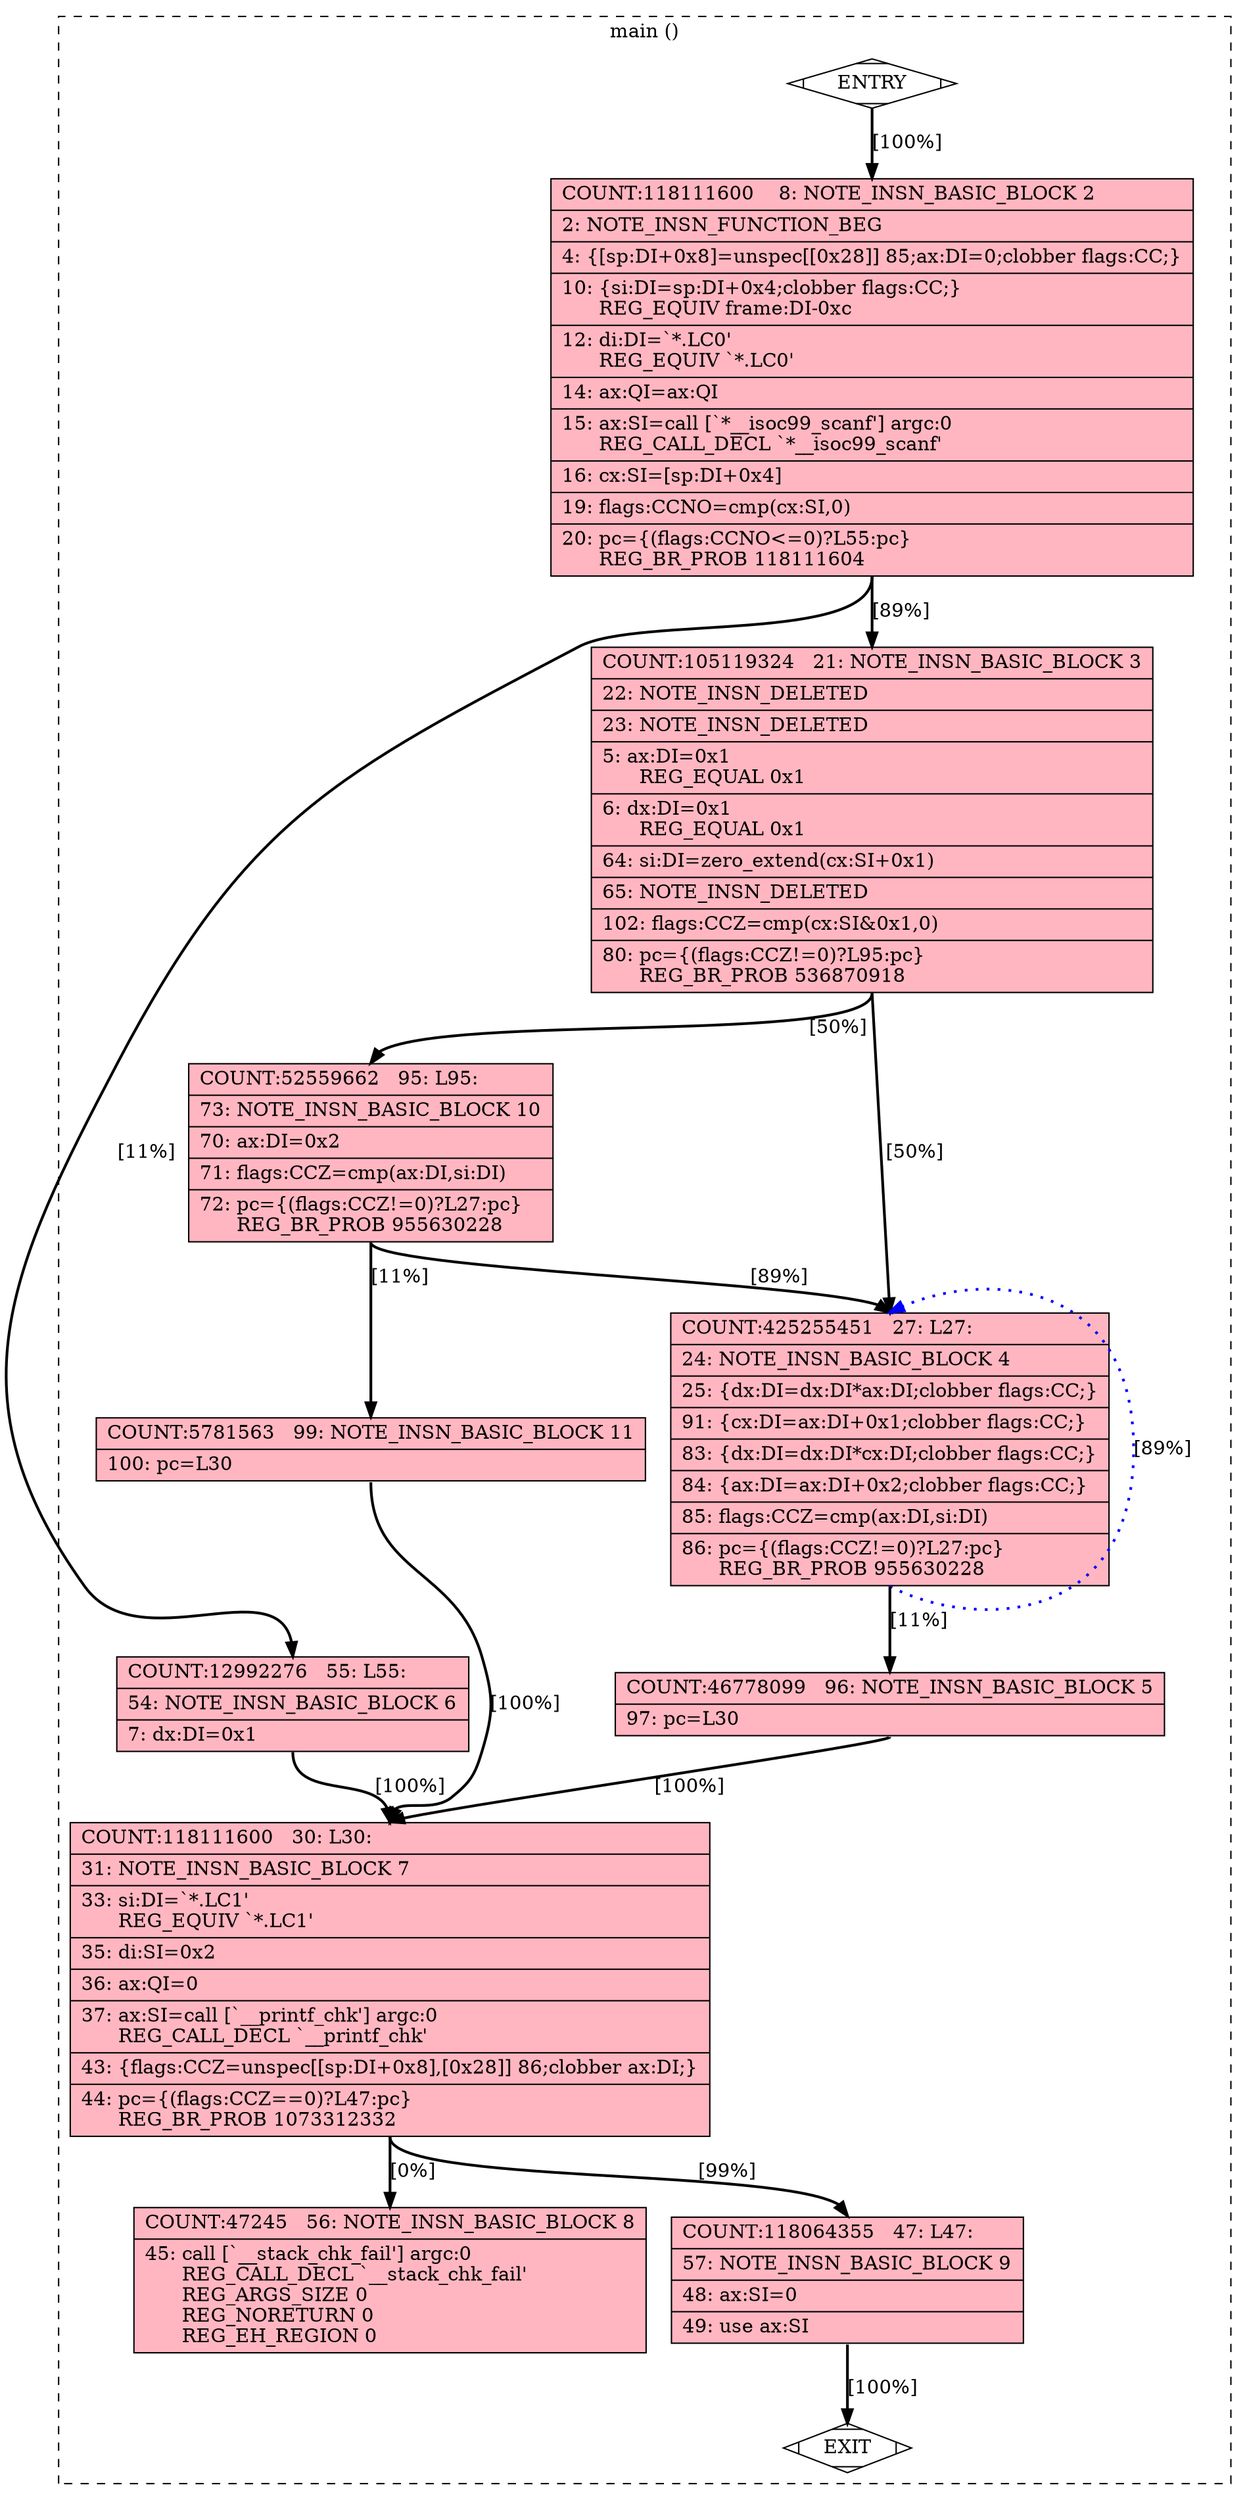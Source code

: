 digraph "main.c.306r.postreload" {
overlap=false;
subgraph "cluster_main" {
	style="dashed";
	color="black";
	label="main ()";
	fn_23_basic_block_0 [shape=Mdiamond,style=filled,fillcolor=white,label="ENTRY"];

	fn_23_basic_block_2 [shape=record,style=filled,fillcolor=lightpink,label="{COUNT:118111600\ \ \ \ 8:\ NOTE_INSN_BASIC_BLOCK\ 2\l\
|\ \ \ \ 2:\ NOTE_INSN_FUNCTION_BEG\l\
|\ \ \ \ 4:\ \{[sp:DI+0x8]=unspec[[0x28]]\ 85;ax:DI=0;clobber\ flags:CC;\}\l\
|\ \ \ 10:\ \{si:DI=sp:DI+0x4;clobber\ flags:CC;\}\l\
\ \ \ \ \ \ REG_EQUIV\ frame:DI-0xc\l\
|\ \ \ 12:\ di:DI=`*.LC0'\l\
\ \ \ \ \ \ REG_EQUIV\ `*.LC0'\l\
|\ \ \ 14:\ ax:QI=ax:QI\l\
|\ \ \ 15:\ ax:SI=call\ [`*__isoc99_scanf']\ argc:0\l\
\ \ \ \ \ \ REG_CALL_DECL\ `*__isoc99_scanf'\l\
|\ \ \ 16:\ cx:SI=[sp:DI+0x4]\l\
|\ \ \ 19:\ flags:CCNO=cmp(cx:SI,0)\l\
|\ \ \ 20:\ pc=\{(flags:CCNO\<=0)?L55:pc\}\l\
\ \ \ \ \ \ REG_BR_PROB\ 118111604\l\
}"];

	fn_23_basic_block_6 [shape=record,style=filled,fillcolor=lightpink,label="{COUNT:12992276\ \ \ 55:\ L55:\l\
|\ \ \ 54:\ NOTE_INSN_BASIC_BLOCK\ 6\l\
|\ \ \ \ 7:\ dx:DI=0x1\l\
}"];

	fn_23_basic_block_3 [shape=record,style=filled,fillcolor=lightpink,label="{COUNT:105119324\ \ \ 21:\ NOTE_INSN_BASIC_BLOCK\ 3\l\
|\ \ \ 22:\ NOTE_INSN_DELETED\l\
|\ \ \ 23:\ NOTE_INSN_DELETED\l\
|\ \ \ \ 5:\ ax:DI=0x1\l\
\ \ \ \ \ \ REG_EQUAL\ 0x1\l\
|\ \ \ \ 6:\ dx:DI=0x1\l\
\ \ \ \ \ \ REG_EQUAL\ 0x1\l\
|\ \ \ 64:\ si:DI=zero_extend(cx:SI+0x1)\l\
|\ \ \ 65:\ NOTE_INSN_DELETED\l\
|\ \ 102:\ flags:CCZ=cmp(cx:SI&0x1,0)\l\
|\ \ \ 80:\ pc=\{(flags:CCZ!=0)?L95:pc\}\l\
\ \ \ \ \ \ REG_BR_PROB\ 536870918\l\
}"];

	fn_23_basic_block_10 [shape=record,style=filled,fillcolor=lightpink,label="{COUNT:52559662\ \ \ 95:\ L95:\l\
|\ \ \ 73:\ NOTE_INSN_BASIC_BLOCK\ 10\l\
|\ \ \ 70:\ ax:DI=0x2\l\
|\ \ \ 71:\ flags:CCZ=cmp(ax:DI,si:DI)\l\
|\ \ \ 72:\ pc=\{(flags:CCZ!=0)?L27:pc\}\l\
\ \ \ \ \ \ REG_BR_PROB\ 955630228\l\
}"];

	fn_23_basic_block_11 [shape=record,style=filled,fillcolor=lightpink,label="{COUNT:5781563\ \ \ 99:\ NOTE_INSN_BASIC_BLOCK\ 11\l\
|\ \ 100:\ pc=L30\l\
}"];

	fn_23_basic_block_4 [shape=record,style=filled,fillcolor=lightpink,label="{COUNT:425255451\ \ \ 27:\ L27:\l\
|\ \ \ 24:\ NOTE_INSN_BASIC_BLOCK\ 4\l\
|\ \ \ 25:\ \{dx:DI=dx:DI*ax:DI;clobber\ flags:CC;\}\l\
|\ \ \ 91:\ \{cx:DI=ax:DI+0x1;clobber\ flags:CC;\}\l\
|\ \ \ 83:\ \{dx:DI=dx:DI*cx:DI;clobber\ flags:CC;\}\l\
|\ \ \ 84:\ \{ax:DI=ax:DI+0x2;clobber\ flags:CC;\}\l\
|\ \ \ 85:\ flags:CCZ=cmp(ax:DI,si:DI)\l\
|\ \ \ 86:\ pc=\{(flags:CCZ!=0)?L27:pc\}\l\
\ \ \ \ \ \ REG_BR_PROB\ 955630228\l\
}"];

	fn_23_basic_block_5 [shape=record,style=filled,fillcolor=lightpink,label="{COUNT:46778099\ \ \ 96:\ NOTE_INSN_BASIC_BLOCK\ 5\l\
|\ \ \ 97:\ pc=L30\l\
}"];

	fn_23_basic_block_7 [shape=record,style=filled,fillcolor=lightpink,label="{COUNT:118111600\ \ \ 30:\ L30:\l\
|\ \ \ 31:\ NOTE_INSN_BASIC_BLOCK\ 7\l\
|\ \ \ 33:\ si:DI=`*.LC1'\l\
\ \ \ \ \ \ REG_EQUIV\ `*.LC1'\l\
|\ \ \ 35:\ di:SI=0x2\l\
|\ \ \ 36:\ ax:QI=0\l\
|\ \ \ 37:\ ax:SI=call\ [`__printf_chk']\ argc:0\l\
\ \ \ \ \ \ REG_CALL_DECL\ `__printf_chk'\l\
|\ \ \ 43:\ \{flags:CCZ=unspec[[sp:DI+0x8],[0x28]]\ 86;clobber\ ax:DI;\}\l\
|\ \ \ 44:\ pc=\{(flags:CCZ==0)?L47:pc\}\l\
\ \ \ \ \ \ REG_BR_PROB\ 1073312332\l\
}"];

	fn_23_basic_block_8 [shape=record,style=filled,fillcolor=lightpink,label="{COUNT:47245\ \ \ 56:\ NOTE_INSN_BASIC_BLOCK\ 8\l\
|\ \ \ 45:\ call\ [`__stack_chk_fail']\ argc:0\l\
\ \ \ \ \ \ REG_CALL_DECL\ `__stack_chk_fail'\l\
\ \ \ \ \ \ REG_ARGS_SIZE\ 0\l\
\ \ \ \ \ \ REG_NORETURN\ 0\l\
\ \ \ \ \ \ REG_EH_REGION\ 0\l\
}"];

	fn_23_basic_block_9 [shape=record,style=filled,fillcolor=lightpink,label="{COUNT:118064355\ \ \ 47:\ L47:\l\
|\ \ \ 57:\ NOTE_INSN_BASIC_BLOCK\ 9\l\
|\ \ \ 48:\ ax:SI=0\l\
|\ \ \ 49:\ use\ ax:SI\l\
}"];

	fn_23_basic_block_1 [shape=Mdiamond,style=filled,fillcolor=white,label="EXIT"];

	fn_23_basic_block_0:s -> fn_23_basic_block_2:n [style="solid,bold",color=black,weight=100,constraint=true,label="[100%]"];
	fn_23_basic_block_2:s -> fn_23_basic_block_3:n [style="solid,bold",color=black,weight=100,constraint=true,label="[89%]"];
	fn_23_basic_block_2:s -> fn_23_basic_block_6:n [style="solid,bold",color=black,weight=10,constraint=true,label="[11%]"];
	fn_23_basic_block_3:s -> fn_23_basic_block_10:n [style="solid,bold",color=black,weight=10,constraint=true,label="[50%]"];
	fn_23_basic_block_3:s -> fn_23_basic_block_4:n [style="solid,bold",color=black,weight=100,constraint=true,label="[50%]"];
	fn_23_basic_block_4:s -> fn_23_basic_block_4:n [style="dotted,bold",color=blue,weight=10,constraint=false,label="[89%]"];
	fn_23_basic_block_4:s -> fn_23_basic_block_5:n [style="solid,bold",color=black,weight=100,constraint=true,label="[11%]"];
	fn_23_basic_block_5:s -> fn_23_basic_block_7:n [style="solid,bold",color=black,weight=10,constraint=true,label="[100%]"];
	fn_23_basic_block_6:s -> fn_23_basic_block_7:n [style="solid,bold",color=black,weight=100,constraint=true,label="[100%]"];
	fn_23_basic_block_7:s -> fn_23_basic_block_9:n [style="solid,bold",color=black,weight=10,constraint=true,label="[99%]"];
	fn_23_basic_block_7:s -> fn_23_basic_block_8:n [style="solid,bold",color=black,weight=100,constraint=true,label="[0%]"];
	fn_23_basic_block_9:s -> fn_23_basic_block_1:n [style="solid,bold",color=black,weight=100,constraint=true,label="[100%]"];
	fn_23_basic_block_10:s -> fn_23_basic_block_4:n [style="solid,bold",color=black,weight=10,constraint=true,label="[89%]"];
	fn_23_basic_block_10:s -> fn_23_basic_block_11:n [style="solid,bold",color=black,weight=100,constraint=true,label="[11%]"];
	fn_23_basic_block_11:s -> fn_23_basic_block_7:n [style="solid,bold",color=black,weight=10,constraint=true,label="[100%]"];
	fn_23_basic_block_0:s -> fn_23_basic_block_1:n [style="invis",constraint=true];
}
}
